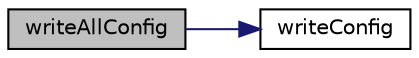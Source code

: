 digraph "writeAllConfig"
{
 // LATEX_PDF_SIZE
  edge [fontname="Helvetica",fontsize="10",labelfontname="Helvetica",labelfontsize="10"];
  node [fontname="Helvetica",fontsize="10",shape=record];
  rankdir="LR";
  Node9 [label="writeAllConfig",height=0.2,width=0.4,color="black", fillcolor="grey75", style="filled", fontcolor="black",tooltip=" "];
  Node9 -> Node10 [color="midnightblue",fontsize="10",style="solid",fontname="Helvetica"];
  Node10 [label="writeConfig",height=0.2,width=0.4,color="black", fillcolor="white", style="filled",URL="$storage_8ino.html#a2dac7ee796d1f4a9438a1a0a3f0adc70",tooltip=" "];
}
